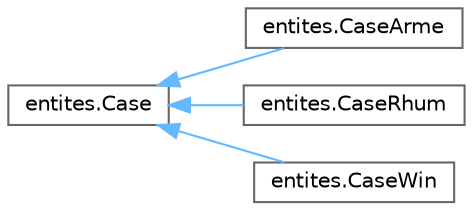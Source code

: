 digraph "Graphical Class Hierarchy"
{
 // LATEX_PDF_SIZE
  bgcolor="transparent";
  edge [fontname=Helvetica,fontsize=10,labelfontname=Helvetica,labelfontsize=10];
  node [fontname=Helvetica,fontsize=10,shape=box,height=0.2,width=0.4];
  rankdir="LR";
  Node0 [id="Node000000",label="entites.Case",height=0.2,width=0.4,color="grey40", fillcolor="white", style="filled",URL="$classentites_1_1_case.html",tooltip=" "];
  Node0 -> Node1 [id="edge5_Node000000_Node000001",dir="back",color="steelblue1",style="solid",tooltip=" "];
  Node1 [id="Node000001",label="entites.CaseArme",height=0.2,width=0.4,color="grey40", fillcolor="white", style="filled",URL="$classentites_1_1_case_arme.html",tooltip=" "];
  Node0 -> Node2 [id="edge6_Node000000_Node000002",dir="back",color="steelblue1",style="solid",tooltip=" "];
  Node2 [id="Node000002",label="entites.CaseRhum",height=0.2,width=0.4,color="grey40", fillcolor="white", style="filled",URL="$classentites_1_1_case_rhum.html",tooltip=" "];
  Node0 -> Node3 [id="edge7_Node000000_Node000003",dir="back",color="steelblue1",style="solid",tooltip=" "];
  Node3 [id="Node000003",label="entites.CaseWin",height=0.2,width=0.4,color="grey40", fillcolor="white", style="filled",URL="$classentites_1_1_case_win.html",tooltip=" "];
}
